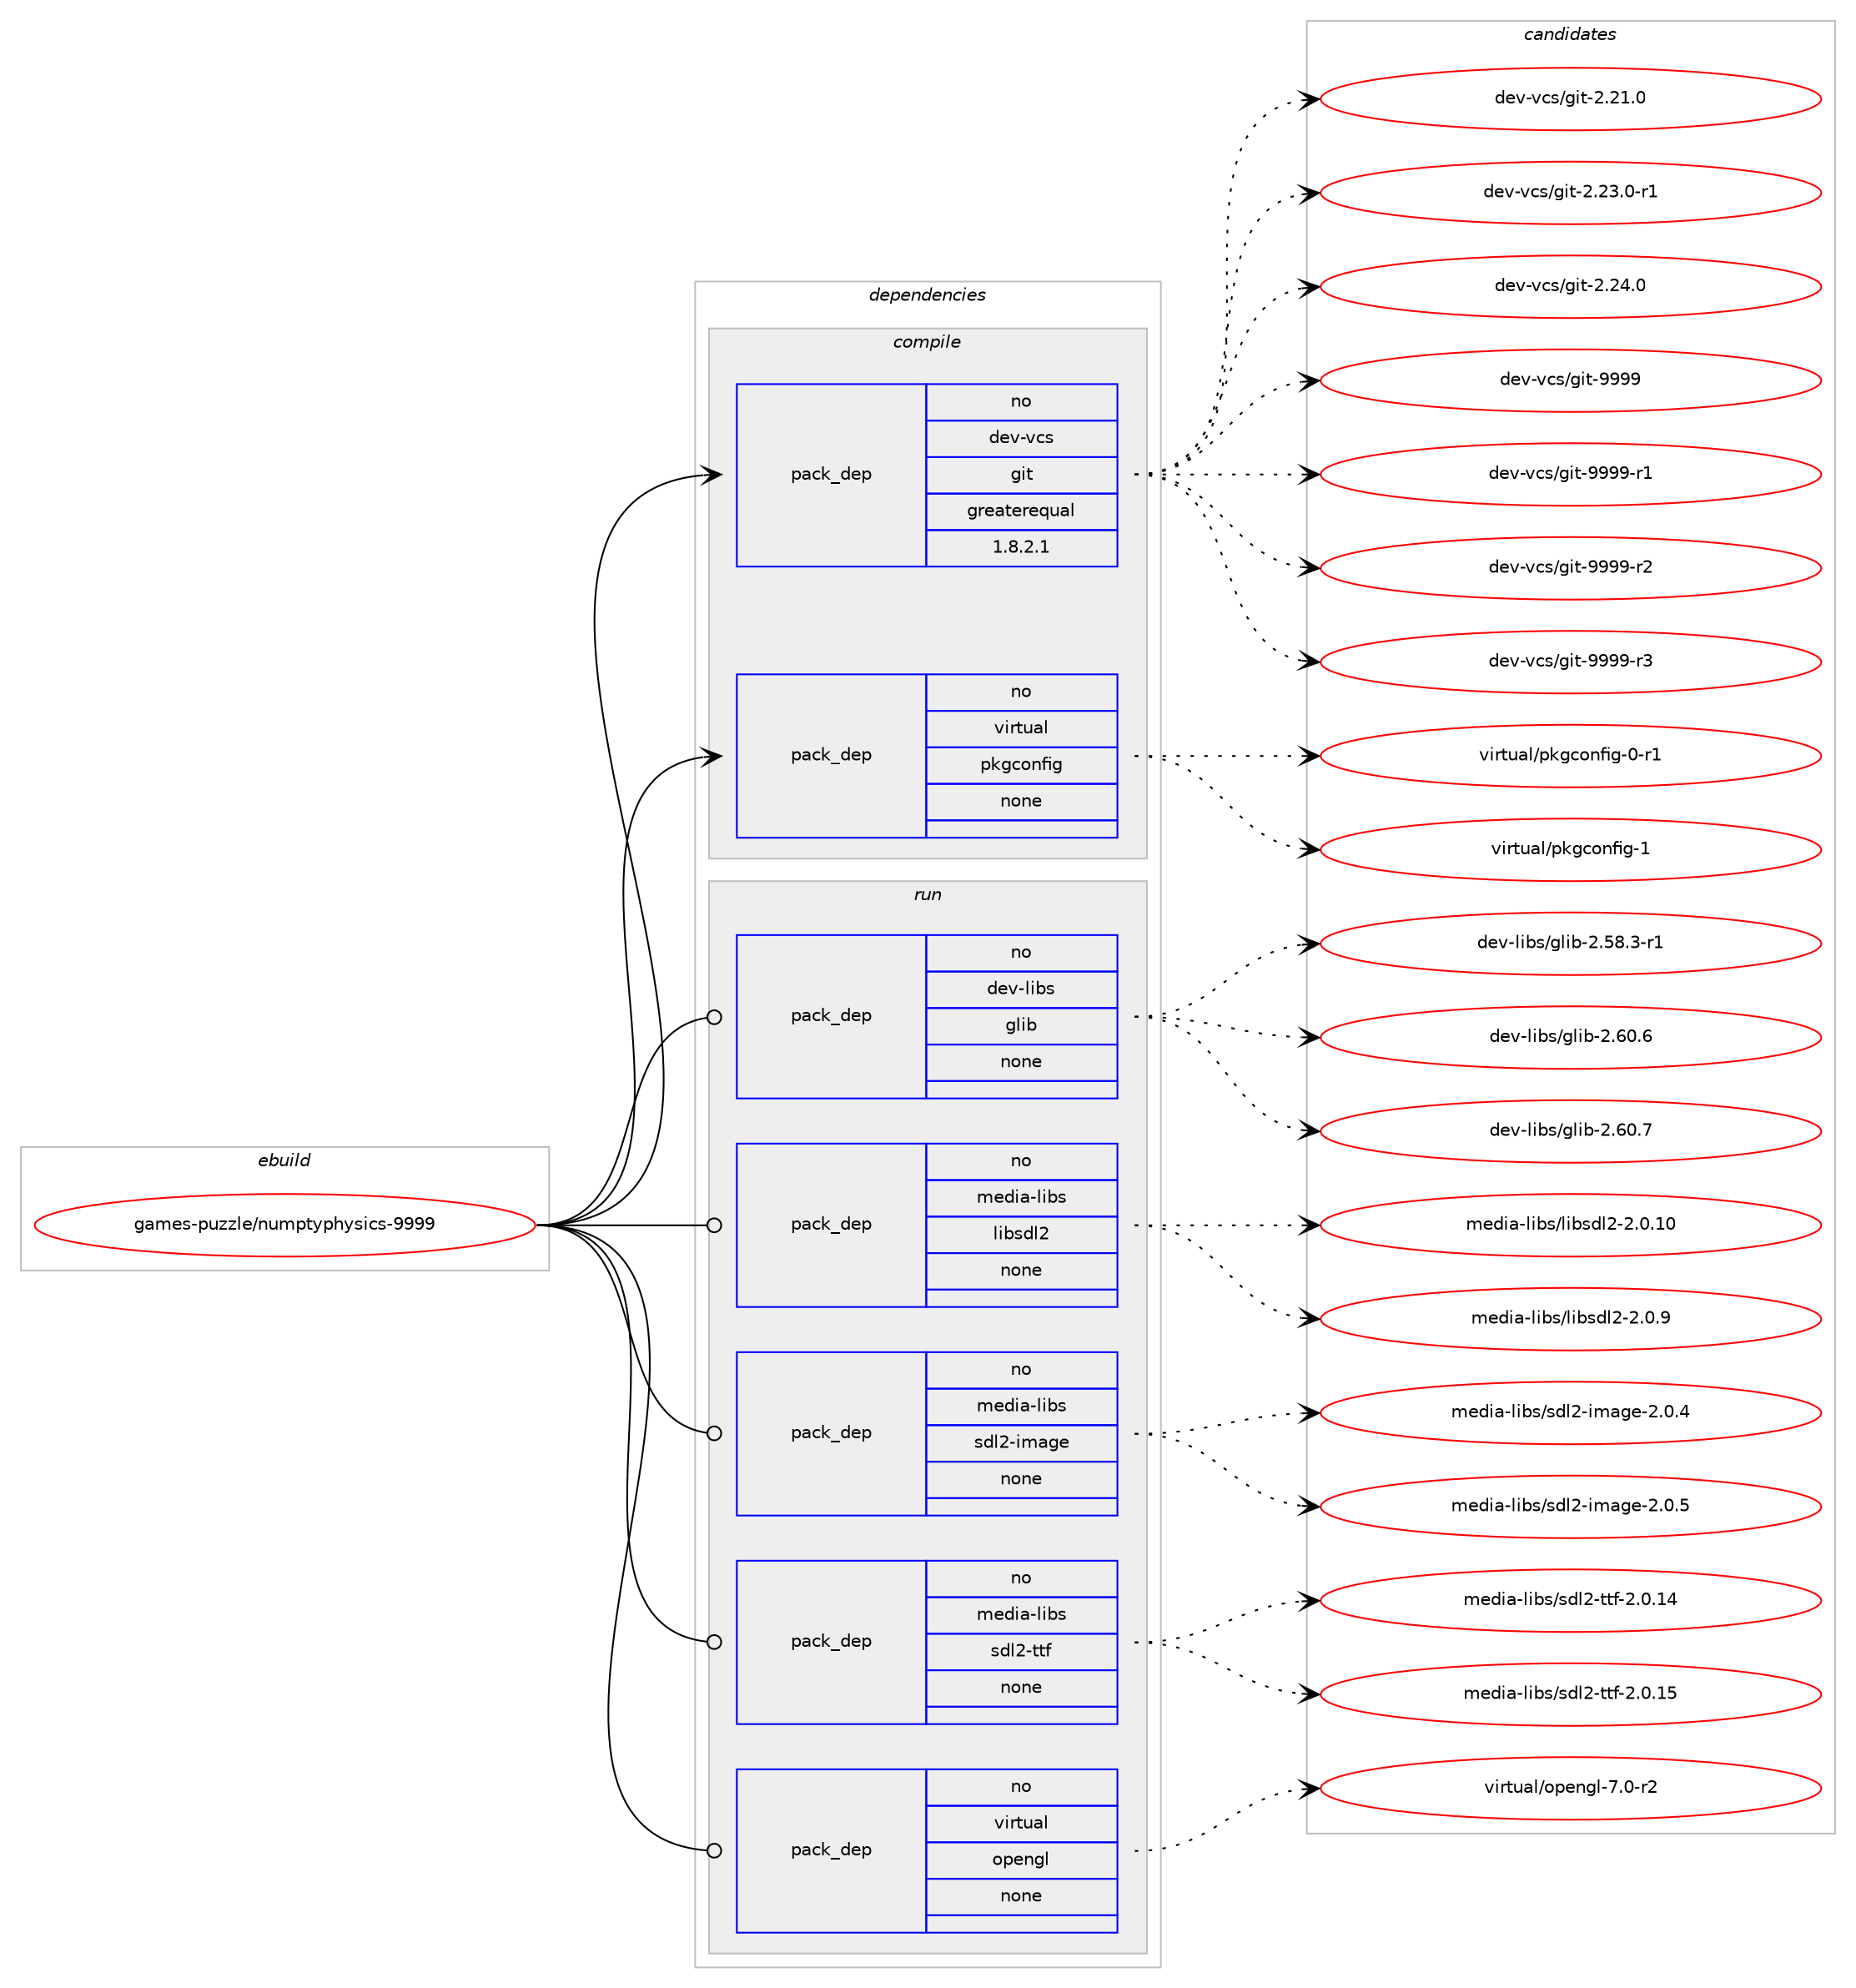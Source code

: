 digraph prolog {

# *************
# Graph options
# *************

newrank=true;
concentrate=true;
compound=true;
graph [rankdir=LR,fontname=Helvetica,fontsize=10,ranksep=1.5];#, ranksep=2.5, nodesep=0.2];
edge  [arrowhead=vee];
node  [fontname=Helvetica,fontsize=10];

# **********
# The ebuild
# **********

subgraph cluster_leftcol {
color=gray;
rank=same;
label=<<i>ebuild</i>>;
id [label="games-puzzle/numptyphysics-9999", color=red, width=4, href="../games-puzzle/numptyphysics-9999.svg"];
}

# ****************
# The dependencies
# ****************

subgraph cluster_midcol {
color=gray;
label=<<i>dependencies</i>>;
subgraph cluster_compile {
fillcolor="#eeeeee";
style=filled;
label=<<i>compile</i>>;
subgraph pack544243 {
dependency741751 [label=<<TABLE BORDER="0" CELLBORDER="1" CELLSPACING="0" CELLPADDING="4" WIDTH="220"><TR><TD ROWSPAN="6" CELLPADDING="30">pack_dep</TD></TR><TR><TD WIDTH="110">no</TD></TR><TR><TD>dev-vcs</TD></TR><TR><TD>git</TD></TR><TR><TD>greaterequal</TD></TR><TR><TD>1.8.2.1</TD></TR></TABLE>>, shape=none, color=blue];
}
id:e -> dependency741751:w [weight=20,style="solid",arrowhead="vee"];
subgraph pack544244 {
dependency741752 [label=<<TABLE BORDER="0" CELLBORDER="1" CELLSPACING="0" CELLPADDING="4" WIDTH="220"><TR><TD ROWSPAN="6" CELLPADDING="30">pack_dep</TD></TR><TR><TD WIDTH="110">no</TD></TR><TR><TD>virtual</TD></TR><TR><TD>pkgconfig</TD></TR><TR><TD>none</TD></TR><TR><TD></TD></TR></TABLE>>, shape=none, color=blue];
}
id:e -> dependency741752:w [weight=20,style="solid",arrowhead="vee"];
}
subgraph cluster_compileandrun {
fillcolor="#eeeeee";
style=filled;
label=<<i>compile and run</i>>;
}
subgraph cluster_run {
fillcolor="#eeeeee";
style=filled;
label=<<i>run</i>>;
subgraph pack544245 {
dependency741753 [label=<<TABLE BORDER="0" CELLBORDER="1" CELLSPACING="0" CELLPADDING="4" WIDTH="220"><TR><TD ROWSPAN="6" CELLPADDING="30">pack_dep</TD></TR><TR><TD WIDTH="110">no</TD></TR><TR><TD>dev-libs</TD></TR><TR><TD>glib</TD></TR><TR><TD>none</TD></TR><TR><TD></TD></TR></TABLE>>, shape=none, color=blue];
}
id:e -> dependency741753:w [weight=20,style="solid",arrowhead="odot"];
subgraph pack544246 {
dependency741754 [label=<<TABLE BORDER="0" CELLBORDER="1" CELLSPACING="0" CELLPADDING="4" WIDTH="220"><TR><TD ROWSPAN="6" CELLPADDING="30">pack_dep</TD></TR><TR><TD WIDTH="110">no</TD></TR><TR><TD>media-libs</TD></TR><TR><TD>libsdl2</TD></TR><TR><TD>none</TD></TR><TR><TD></TD></TR></TABLE>>, shape=none, color=blue];
}
id:e -> dependency741754:w [weight=20,style="solid",arrowhead="odot"];
subgraph pack544247 {
dependency741755 [label=<<TABLE BORDER="0" CELLBORDER="1" CELLSPACING="0" CELLPADDING="4" WIDTH="220"><TR><TD ROWSPAN="6" CELLPADDING="30">pack_dep</TD></TR><TR><TD WIDTH="110">no</TD></TR><TR><TD>media-libs</TD></TR><TR><TD>sdl2-image</TD></TR><TR><TD>none</TD></TR><TR><TD></TD></TR></TABLE>>, shape=none, color=blue];
}
id:e -> dependency741755:w [weight=20,style="solid",arrowhead="odot"];
subgraph pack544248 {
dependency741756 [label=<<TABLE BORDER="0" CELLBORDER="1" CELLSPACING="0" CELLPADDING="4" WIDTH="220"><TR><TD ROWSPAN="6" CELLPADDING="30">pack_dep</TD></TR><TR><TD WIDTH="110">no</TD></TR><TR><TD>media-libs</TD></TR><TR><TD>sdl2-ttf</TD></TR><TR><TD>none</TD></TR><TR><TD></TD></TR></TABLE>>, shape=none, color=blue];
}
id:e -> dependency741756:w [weight=20,style="solid",arrowhead="odot"];
subgraph pack544249 {
dependency741757 [label=<<TABLE BORDER="0" CELLBORDER="1" CELLSPACING="0" CELLPADDING="4" WIDTH="220"><TR><TD ROWSPAN="6" CELLPADDING="30">pack_dep</TD></TR><TR><TD WIDTH="110">no</TD></TR><TR><TD>virtual</TD></TR><TR><TD>opengl</TD></TR><TR><TD>none</TD></TR><TR><TD></TD></TR></TABLE>>, shape=none, color=blue];
}
id:e -> dependency741757:w [weight=20,style="solid",arrowhead="odot"];
}
}

# **************
# The candidates
# **************

subgraph cluster_choices {
rank=same;
color=gray;
label=<<i>candidates</i>>;

subgraph choice544243 {
color=black;
nodesep=1;
choice10010111845118991154710310511645504650494648 [label="dev-vcs/git-2.21.0", color=red, width=4,href="../dev-vcs/git-2.21.0.svg"];
choice100101118451189911547103105116455046505146484511449 [label="dev-vcs/git-2.23.0-r1", color=red, width=4,href="../dev-vcs/git-2.23.0-r1.svg"];
choice10010111845118991154710310511645504650524648 [label="dev-vcs/git-2.24.0", color=red, width=4,href="../dev-vcs/git-2.24.0.svg"];
choice1001011184511899115471031051164557575757 [label="dev-vcs/git-9999", color=red, width=4,href="../dev-vcs/git-9999.svg"];
choice10010111845118991154710310511645575757574511449 [label="dev-vcs/git-9999-r1", color=red, width=4,href="../dev-vcs/git-9999-r1.svg"];
choice10010111845118991154710310511645575757574511450 [label="dev-vcs/git-9999-r2", color=red, width=4,href="../dev-vcs/git-9999-r2.svg"];
choice10010111845118991154710310511645575757574511451 [label="dev-vcs/git-9999-r3", color=red, width=4,href="../dev-vcs/git-9999-r3.svg"];
dependency741751:e -> choice10010111845118991154710310511645504650494648:w [style=dotted,weight="100"];
dependency741751:e -> choice100101118451189911547103105116455046505146484511449:w [style=dotted,weight="100"];
dependency741751:e -> choice10010111845118991154710310511645504650524648:w [style=dotted,weight="100"];
dependency741751:e -> choice1001011184511899115471031051164557575757:w [style=dotted,weight="100"];
dependency741751:e -> choice10010111845118991154710310511645575757574511449:w [style=dotted,weight="100"];
dependency741751:e -> choice10010111845118991154710310511645575757574511450:w [style=dotted,weight="100"];
dependency741751:e -> choice10010111845118991154710310511645575757574511451:w [style=dotted,weight="100"];
}
subgraph choice544244 {
color=black;
nodesep=1;
choice11810511411611797108471121071039911111010210510345484511449 [label="virtual/pkgconfig-0-r1", color=red, width=4,href="../virtual/pkgconfig-0-r1.svg"];
choice1181051141161179710847112107103991111101021051034549 [label="virtual/pkgconfig-1", color=red, width=4,href="../virtual/pkgconfig-1.svg"];
dependency741752:e -> choice11810511411611797108471121071039911111010210510345484511449:w [style=dotted,weight="100"];
dependency741752:e -> choice1181051141161179710847112107103991111101021051034549:w [style=dotted,weight="100"];
}
subgraph choice544245 {
color=black;
nodesep=1;
choice10010111845108105981154710310810598455046535646514511449 [label="dev-libs/glib-2.58.3-r1", color=red, width=4,href="../dev-libs/glib-2.58.3-r1.svg"];
choice1001011184510810598115471031081059845504654484654 [label="dev-libs/glib-2.60.6", color=red, width=4,href="../dev-libs/glib-2.60.6.svg"];
choice1001011184510810598115471031081059845504654484655 [label="dev-libs/glib-2.60.7", color=red, width=4,href="../dev-libs/glib-2.60.7.svg"];
dependency741753:e -> choice10010111845108105981154710310810598455046535646514511449:w [style=dotted,weight="100"];
dependency741753:e -> choice1001011184510810598115471031081059845504654484654:w [style=dotted,weight="100"];
dependency741753:e -> choice1001011184510810598115471031081059845504654484655:w [style=dotted,weight="100"];
}
subgraph choice544246 {
color=black;
nodesep=1;
choice10910110010597451081059811547108105981151001085045504648464948 [label="media-libs/libsdl2-2.0.10", color=red, width=4,href="../media-libs/libsdl2-2.0.10.svg"];
choice109101100105974510810598115471081059811510010850455046484657 [label="media-libs/libsdl2-2.0.9", color=red, width=4,href="../media-libs/libsdl2-2.0.9.svg"];
dependency741754:e -> choice10910110010597451081059811547108105981151001085045504648464948:w [style=dotted,weight="100"];
dependency741754:e -> choice109101100105974510810598115471081059811510010850455046484657:w [style=dotted,weight="100"];
}
subgraph choice544247 {
color=black;
nodesep=1;
choice10910110010597451081059811547115100108504510510997103101455046484652 [label="media-libs/sdl2-image-2.0.4", color=red, width=4,href="../media-libs/sdl2-image-2.0.4.svg"];
choice10910110010597451081059811547115100108504510510997103101455046484653 [label="media-libs/sdl2-image-2.0.5", color=red, width=4,href="../media-libs/sdl2-image-2.0.5.svg"];
dependency741755:e -> choice10910110010597451081059811547115100108504510510997103101455046484652:w [style=dotted,weight="100"];
dependency741755:e -> choice10910110010597451081059811547115100108504510510997103101455046484653:w [style=dotted,weight="100"];
}
subgraph choice544248 {
color=black;
nodesep=1;
choice10910110010597451081059811547115100108504511611610245504648464952 [label="media-libs/sdl2-ttf-2.0.14", color=red, width=4,href="../media-libs/sdl2-ttf-2.0.14.svg"];
choice10910110010597451081059811547115100108504511611610245504648464953 [label="media-libs/sdl2-ttf-2.0.15", color=red, width=4,href="../media-libs/sdl2-ttf-2.0.15.svg"];
dependency741756:e -> choice10910110010597451081059811547115100108504511611610245504648464952:w [style=dotted,weight="100"];
dependency741756:e -> choice10910110010597451081059811547115100108504511611610245504648464953:w [style=dotted,weight="100"];
}
subgraph choice544249 {
color=black;
nodesep=1;
choice1181051141161179710847111112101110103108455546484511450 [label="virtual/opengl-7.0-r2", color=red, width=4,href="../virtual/opengl-7.0-r2.svg"];
dependency741757:e -> choice1181051141161179710847111112101110103108455546484511450:w [style=dotted,weight="100"];
}
}

}
